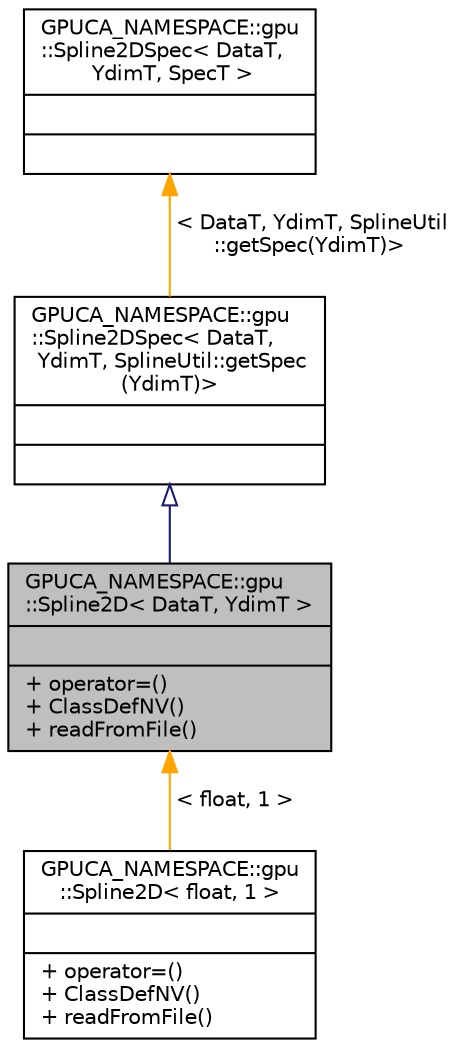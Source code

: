 digraph "GPUCA_NAMESPACE::gpu::Spline2D&lt; DataT, YdimT &gt;"
{
 // INTERACTIVE_SVG=YES
  bgcolor="transparent";
  edge [fontname="Helvetica",fontsize="10",labelfontname="Helvetica",labelfontsize="10"];
  node [fontname="Helvetica",fontsize="10",shape=record];
  Node0 [label="{GPUCA_NAMESPACE::gpu\l::Spline2D\< DataT, YdimT \>\n||+ operator=()\l+ ClassDefNV()\l+ readFromFile()\l}",height=0.2,width=0.4,color="black", fillcolor="grey75", style="filled", fontcolor="black"];
  Node1 -> Node0 [dir="back",color="midnightblue",fontsize="10",style="solid",arrowtail="onormal",fontname="Helvetica"];
  Node1 [label="{GPUCA_NAMESPACE::gpu\l::Spline2DSpec\< DataT,\l YdimT, SplineUtil::getSpec\l(YdimT)\>\n||}",height=0.2,width=0.4,color="black",URL="$d1/d03/classGPUCA__NAMESPACE_1_1gpu_1_1Spline2DSpec.html"];
  Node2 -> Node1 [dir="back",color="orange",fontsize="10",style="solid",label=" \< DataT, YdimT, SplineUtil\l::getSpec(YdimT)\>" ,fontname="Helvetica"];
  Node2 [label="{GPUCA_NAMESPACE::gpu\l::Spline2DSpec\< DataT,\l YdimT, SpecT \>\n||}",height=0.2,width=0.4,color="black",URL="$d1/d03/classGPUCA__NAMESPACE_1_1gpu_1_1Spline2DSpec.html"];
  Node0 -> Node3 [dir="back",color="orange",fontsize="10",style="solid",label=" \< float, 1 \>" ,fontname="Helvetica"];
  Node3 [label="{GPUCA_NAMESPACE::gpu\l::Spline2D\< float, 1 \>\n||+ operator=()\l+ ClassDefNV()\l+ readFromFile()\l}",height=0.2,width=0.4,color="black",URL="$d3/dc3/classGPUCA__NAMESPACE_1_1gpu_1_1Spline2D.html"];
}
